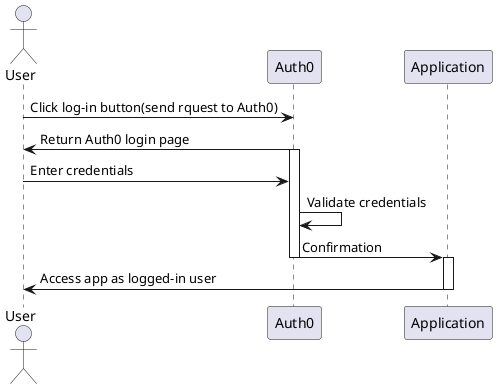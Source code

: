 @startuml SequenceDiagram Login
actor User
participant Auth0
participant Application
User -> Auth0 : Click log-in button(send rquest to Auth0)
Auth0 -> User : Return Auth0 login page
activate Auth0
User -> Auth0 : Enter credentials
Auth0 -> Auth0 : Validate credentials
Auth0 -> Application : Confirmation
deactivate Auth0
activate Application

Application -> User : Access app as logged-in user
deactivate Application
@enduml